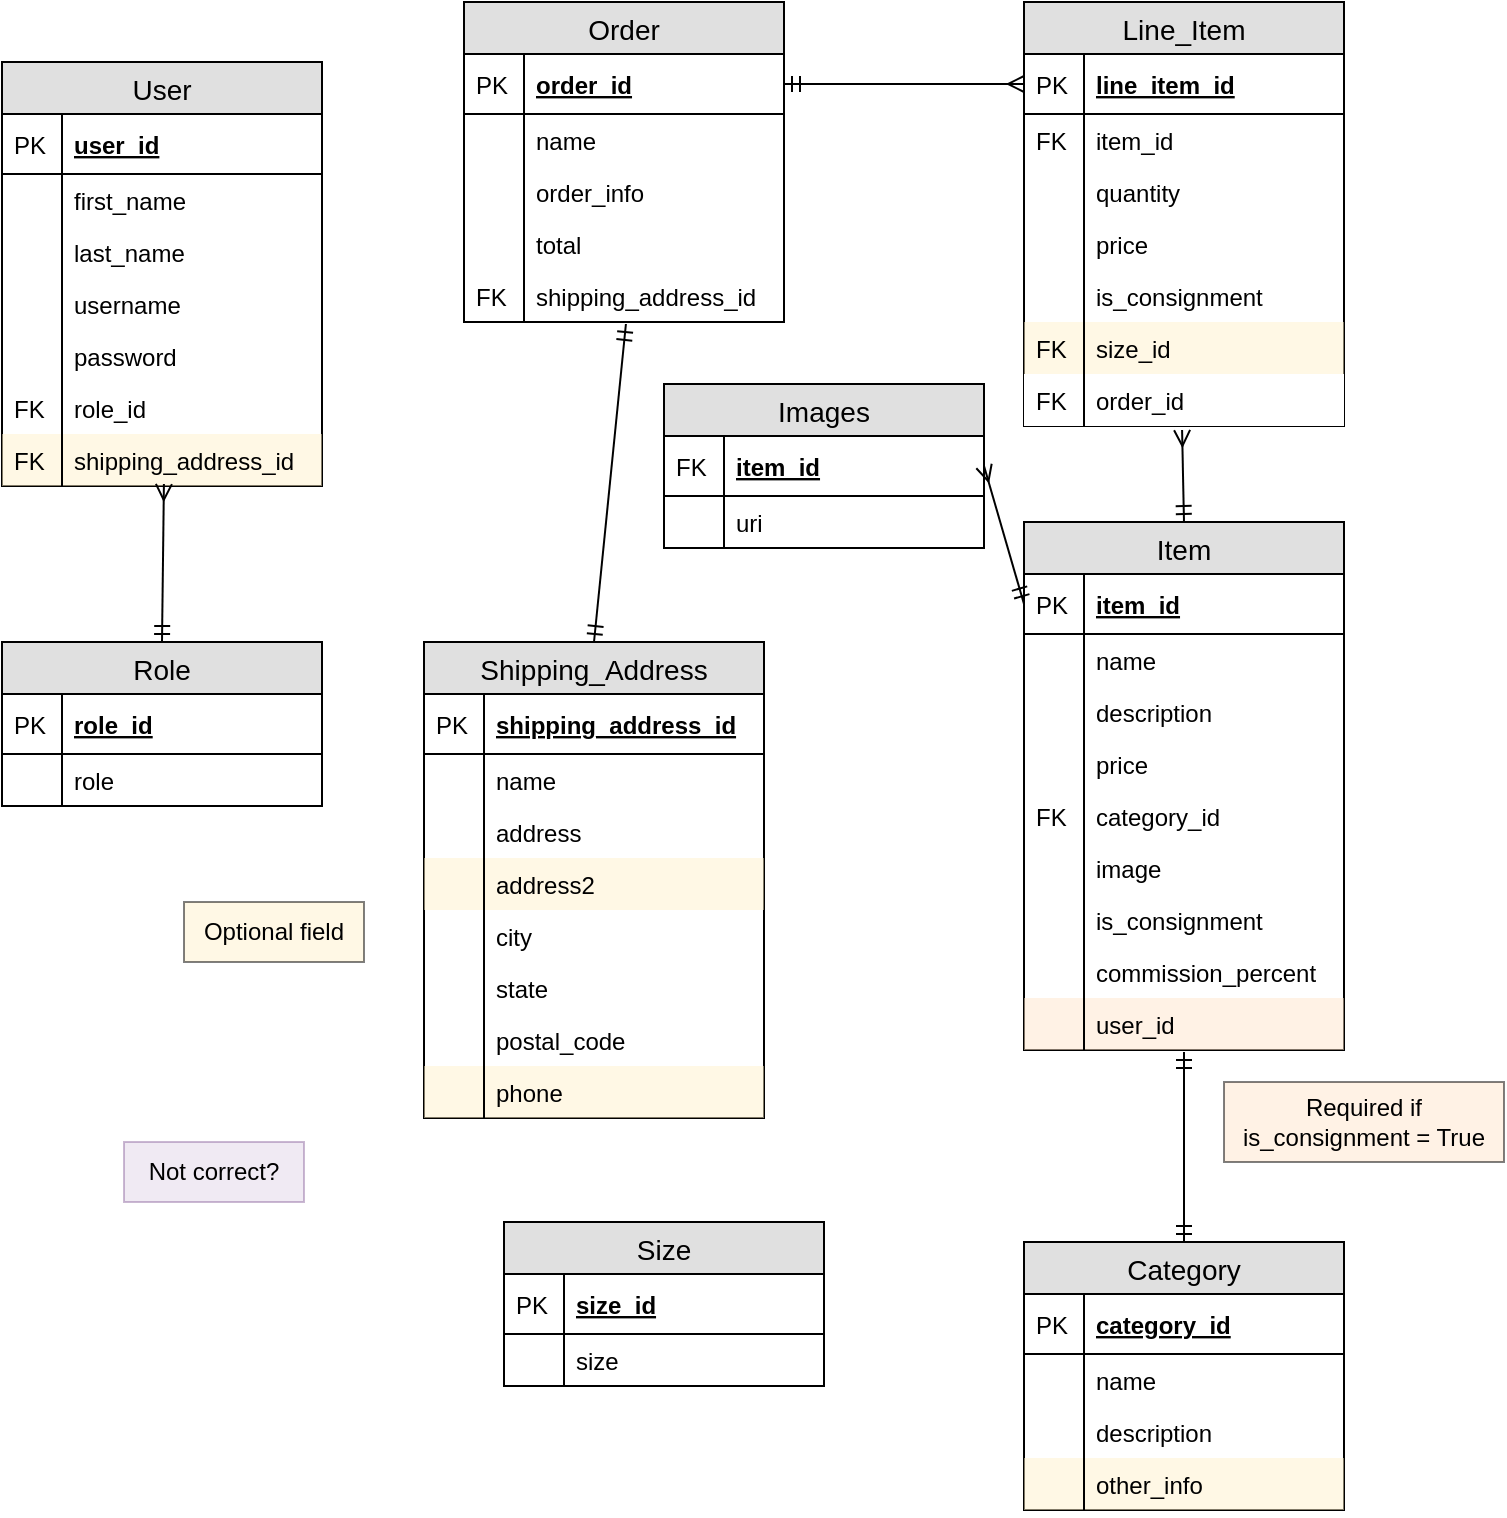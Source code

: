 <mxfile version="12.4.2" type="device" pages="1"><diagram id="8e_pG7R2duz6WLNSuYas" name="Page-1"><mxGraphModel dx="870" dy="686" grid="1" gridSize="10" guides="1" tooltips="1" connect="1" arrows="1" fold="1" page="1" pageScale="1" pageWidth="850" pageHeight="1100" math="0" shadow="0"><root><mxCell id="0"/><mxCell id="1" parent="0"/><object label="User" id="9xgP0pe-pOs53RQZ0Eec-9"><mxCell style="swimlane;fontStyle=0;childLayout=stackLayout;horizontal=1;startSize=26;fillColor=#e0e0e0;horizontalStack=0;resizeParent=1;resizeParentMax=0;resizeLast=0;collapsible=1;marginBottom=0;swimlaneFillColor=#ffffff;align=center;fontSize=14;" parent="1" vertex="1"><mxGeometry x="59" y="70" width="160" height="212" as="geometry"/></mxCell></object><mxCell id="9xgP0pe-pOs53RQZ0Eec-10" value="user_id" style="shape=partialRectangle;top=0;left=0;right=0;bottom=1;align=left;verticalAlign=middle;fillColor=none;spacingLeft=34;spacingRight=4;overflow=hidden;rotatable=0;points=[[0,0.5],[1,0.5]];portConstraint=eastwest;dropTarget=0;fontStyle=5;fontSize=12;" parent="9xgP0pe-pOs53RQZ0Eec-9" vertex="1"><mxGeometry y="26" width="160" height="30" as="geometry"/></mxCell><mxCell id="9xgP0pe-pOs53RQZ0Eec-11" value="PK" style="shape=partialRectangle;top=0;left=0;bottom=0;fillColor=none;align=left;verticalAlign=middle;spacingLeft=4;spacingRight=4;overflow=hidden;rotatable=0;points=[];portConstraint=eastwest;part=1;fontSize=12;" parent="9xgP0pe-pOs53RQZ0Eec-10" vertex="1" connectable="0"><mxGeometry width="30" height="30" as="geometry"/></mxCell><mxCell id="9xgP0pe-pOs53RQZ0Eec-12" value="first_name" style="shape=partialRectangle;top=0;left=0;right=0;bottom=0;align=left;verticalAlign=top;fillColor=none;spacingLeft=34;spacingRight=4;overflow=hidden;rotatable=0;points=[[0,0.5],[1,0.5]];portConstraint=eastwest;dropTarget=0;fontSize=12;" parent="9xgP0pe-pOs53RQZ0Eec-9" vertex="1"><mxGeometry y="56" width="160" height="26" as="geometry"/></mxCell><mxCell id="9xgP0pe-pOs53RQZ0Eec-13" value="" style="shape=partialRectangle;top=0;left=0;bottom=0;fillColor=none;align=left;verticalAlign=top;spacingLeft=4;spacingRight=4;overflow=hidden;rotatable=0;points=[];portConstraint=eastwest;part=1;fontSize=12;" parent="9xgP0pe-pOs53RQZ0Eec-12" vertex="1" connectable="0"><mxGeometry width="30" height="26" as="geometry"/></mxCell><mxCell id="9xgP0pe-pOs53RQZ0Eec-14" value="last_name" style="shape=partialRectangle;top=0;left=0;right=0;bottom=0;align=left;verticalAlign=top;fillColor=none;spacingLeft=34;spacingRight=4;overflow=hidden;rotatable=0;points=[[0,0.5],[1,0.5]];portConstraint=eastwest;dropTarget=0;fontSize=12;" parent="9xgP0pe-pOs53RQZ0Eec-9" vertex="1"><mxGeometry y="82" width="160" height="26" as="geometry"/></mxCell><mxCell id="9xgP0pe-pOs53RQZ0Eec-15" value="" style="shape=partialRectangle;top=0;left=0;bottom=0;fillColor=none;align=left;verticalAlign=top;spacingLeft=4;spacingRight=4;overflow=hidden;rotatable=0;points=[];portConstraint=eastwest;part=1;fontSize=12;" parent="9xgP0pe-pOs53RQZ0Eec-14" vertex="1" connectable="0"><mxGeometry width="30" height="26" as="geometry"/></mxCell><mxCell id="9xgP0pe-pOs53RQZ0Eec-25" value="username" style="shape=partialRectangle;top=0;left=0;right=0;bottom=0;align=left;verticalAlign=top;fillColor=none;spacingLeft=34;spacingRight=4;overflow=hidden;rotatable=0;points=[[0,0.5],[1,0.5]];portConstraint=eastwest;dropTarget=0;fontSize=12;" parent="9xgP0pe-pOs53RQZ0Eec-9" vertex="1"><mxGeometry y="108" width="160" height="26" as="geometry"/></mxCell><mxCell id="9xgP0pe-pOs53RQZ0Eec-26" value="" style="shape=partialRectangle;top=0;left=0;bottom=0;fillColor=none;align=left;verticalAlign=top;spacingLeft=4;spacingRight=4;overflow=hidden;rotatable=0;points=[];portConstraint=eastwest;part=1;fontSize=12;" parent="9xgP0pe-pOs53RQZ0Eec-25" vertex="1" connectable="0"><mxGeometry width="30" height="26" as="geometry"/></mxCell><mxCell id="9xgP0pe-pOs53RQZ0Eec-16" value="password" style="shape=partialRectangle;top=0;left=0;right=0;bottom=0;align=left;verticalAlign=top;fillColor=none;spacingLeft=34;spacingRight=4;overflow=hidden;rotatable=0;points=[[0,0.5],[1,0.5]];portConstraint=eastwest;dropTarget=0;fontSize=12;" parent="9xgP0pe-pOs53RQZ0Eec-9" vertex="1"><mxGeometry y="134" width="160" height="26" as="geometry"/></mxCell><mxCell id="9xgP0pe-pOs53RQZ0Eec-17" value="" style="shape=partialRectangle;top=0;left=0;bottom=0;fillColor=none;align=left;verticalAlign=top;spacingLeft=4;spacingRight=4;overflow=hidden;rotatable=0;points=[];portConstraint=eastwest;part=1;fontSize=12;" parent="9xgP0pe-pOs53RQZ0Eec-16" vertex="1" connectable="0"><mxGeometry width="30" height="26" as="geometry"/></mxCell><mxCell id="9xgP0pe-pOs53RQZ0Eec-27" value="role_id" style="shape=partialRectangle;top=0;left=0;right=0;bottom=0;align=left;verticalAlign=top;fillColor=none;spacingLeft=34;spacingRight=4;overflow=hidden;rotatable=0;points=[[0,0.5],[1,0.5]];portConstraint=eastwest;dropTarget=0;fontSize=12;" parent="9xgP0pe-pOs53RQZ0Eec-9" vertex="1"><mxGeometry y="160" width="160" height="26" as="geometry"/></mxCell><mxCell id="9xgP0pe-pOs53RQZ0Eec-28" value="FK" style="shape=partialRectangle;top=0;left=0;bottom=0;fillColor=none;align=left;verticalAlign=top;spacingLeft=4;spacingRight=4;overflow=hidden;rotatable=0;points=[];portConstraint=eastwest;part=1;fontSize=12;" parent="9xgP0pe-pOs53RQZ0Eec-27" vertex="1" connectable="0"><mxGeometry width="30" height="26" as="geometry"/></mxCell><mxCell id="9xgP0pe-pOs53RQZ0Eec-148" value="shipping_address_id" style="shape=partialRectangle;top=0;left=0;right=0;bottom=0;align=left;verticalAlign=top;fillColor=#fff2cc;spacingLeft=34;spacingRight=4;overflow=hidden;rotatable=0;points=[[0,0.5],[1,0.5]];portConstraint=eastwest;dropTarget=0;fontSize=12;strokeColor=#d6b656;opacity=50;" parent="9xgP0pe-pOs53RQZ0Eec-9" vertex="1"><mxGeometry y="186" width="160" height="26" as="geometry"/></mxCell><mxCell id="9xgP0pe-pOs53RQZ0Eec-149" value="FK" style="shape=partialRectangle;top=0;left=0;bottom=0;fillColor=none;align=left;verticalAlign=top;spacingLeft=4;spacingRight=4;overflow=hidden;rotatable=0;points=[];portConstraint=eastwest;part=1;fontSize=12;" parent="9xgP0pe-pOs53RQZ0Eec-148" vertex="1" connectable="0"><mxGeometry width="30" height="26" as="geometry"/></mxCell><object label="Role" id="9xgP0pe-pOs53RQZ0Eec-29"><mxCell style="swimlane;fontStyle=0;childLayout=stackLayout;horizontal=1;startSize=26;fillColor=#e0e0e0;horizontalStack=0;resizeParent=1;resizeParentMax=0;resizeLast=0;collapsible=1;marginBottom=0;swimlaneFillColor=#ffffff;align=center;fontSize=14;" parent="1" vertex="1"><mxGeometry x="59" y="360" width="160" height="82" as="geometry"/></mxCell></object><mxCell id="9xgP0pe-pOs53RQZ0Eec-30" value="role_id" style="shape=partialRectangle;top=0;left=0;right=0;bottom=1;align=left;verticalAlign=middle;fillColor=none;spacingLeft=34;spacingRight=4;overflow=hidden;rotatable=0;points=[[0,0.5],[1,0.5]];portConstraint=eastwest;dropTarget=0;fontStyle=5;fontSize=12;" parent="9xgP0pe-pOs53RQZ0Eec-29" vertex="1"><mxGeometry y="26" width="160" height="30" as="geometry"/></mxCell><mxCell id="9xgP0pe-pOs53RQZ0Eec-31" value="PK" style="shape=partialRectangle;top=0;left=0;bottom=0;fillColor=none;align=left;verticalAlign=middle;spacingLeft=4;spacingRight=4;overflow=hidden;rotatable=0;points=[];portConstraint=eastwest;part=1;fontSize=12;" parent="9xgP0pe-pOs53RQZ0Eec-30" vertex="1" connectable="0"><mxGeometry width="30" height="30" as="geometry"/></mxCell><mxCell id="9xgP0pe-pOs53RQZ0Eec-32" value="role" style="shape=partialRectangle;top=0;left=0;right=0;bottom=0;align=left;verticalAlign=top;fillColor=none;spacingLeft=34;spacingRight=4;overflow=hidden;rotatable=0;points=[[0,0.5],[1,0.5]];portConstraint=eastwest;dropTarget=0;fontSize=12;" parent="9xgP0pe-pOs53RQZ0Eec-29" vertex="1"><mxGeometry y="56" width="160" height="26" as="geometry"/></mxCell><mxCell id="9xgP0pe-pOs53RQZ0Eec-33" value="" style="shape=partialRectangle;top=0;left=0;bottom=0;fillColor=none;align=left;verticalAlign=top;spacingLeft=4;spacingRight=4;overflow=hidden;rotatable=0;points=[];portConstraint=eastwest;part=1;fontSize=12;" parent="9xgP0pe-pOs53RQZ0Eec-32" vertex="1" connectable="0"><mxGeometry width="30" height="26" as="geometry"/></mxCell><object label="Order" id="9xgP0pe-pOs53RQZ0Eec-74"><mxCell style="swimlane;fontStyle=0;childLayout=stackLayout;horizontal=1;startSize=26;fillColor=#e0e0e0;horizontalStack=0;resizeParent=1;resizeParentMax=0;resizeLast=0;collapsible=1;marginBottom=0;swimlaneFillColor=#ffffff;align=center;fontSize=14;" parent="1" vertex="1"><mxGeometry x="290" y="40" width="160" height="160" as="geometry"/></mxCell></object><mxCell id="9xgP0pe-pOs53RQZ0Eec-75" value="order_id" style="shape=partialRectangle;top=0;left=0;right=0;bottom=1;align=left;verticalAlign=middle;fillColor=none;spacingLeft=34;spacingRight=4;overflow=hidden;rotatable=0;points=[[0,0.5],[1,0.5]];portConstraint=eastwest;dropTarget=0;fontStyle=5;fontSize=12;" parent="9xgP0pe-pOs53RQZ0Eec-74" vertex="1"><mxGeometry y="26" width="160" height="30" as="geometry"/></mxCell><mxCell id="9xgP0pe-pOs53RQZ0Eec-76" value="PK" style="shape=partialRectangle;top=0;left=0;bottom=0;fillColor=none;align=left;verticalAlign=middle;spacingLeft=4;spacingRight=4;overflow=hidden;rotatable=0;points=[];portConstraint=eastwest;part=1;fontSize=12;" parent="9xgP0pe-pOs53RQZ0Eec-75" vertex="1" connectable="0"><mxGeometry width="30" height="30" as="geometry"/></mxCell><mxCell id="9xgP0pe-pOs53RQZ0Eec-77" value="name" style="shape=partialRectangle;top=0;left=0;right=0;bottom=0;align=left;verticalAlign=top;fillColor=none;spacingLeft=34;spacingRight=4;overflow=hidden;rotatable=0;points=[[0,0.5],[1,0.5]];portConstraint=eastwest;dropTarget=0;fontSize=12;" parent="9xgP0pe-pOs53RQZ0Eec-74" vertex="1"><mxGeometry y="56" width="160" height="26" as="geometry"/></mxCell><mxCell id="9xgP0pe-pOs53RQZ0Eec-78" value="" style="shape=partialRectangle;top=0;left=0;bottom=0;fillColor=none;align=left;verticalAlign=top;spacingLeft=4;spacingRight=4;overflow=hidden;rotatable=0;points=[];portConstraint=eastwest;part=1;fontSize=12;" parent="9xgP0pe-pOs53RQZ0Eec-77" vertex="1" connectable="0"><mxGeometry width="30" height="26" as="geometry"/></mxCell><mxCell id="9xgP0pe-pOs53RQZ0Eec-79" value="order_info" style="shape=partialRectangle;top=0;left=0;right=0;bottom=0;align=left;verticalAlign=top;fillColor=none;spacingLeft=34;spacingRight=4;overflow=hidden;rotatable=0;points=[[0,0.5],[1,0.5]];portConstraint=eastwest;dropTarget=0;fontSize=12;" parent="9xgP0pe-pOs53RQZ0Eec-74" vertex="1"><mxGeometry y="82" width="160" height="26" as="geometry"/></mxCell><mxCell id="9xgP0pe-pOs53RQZ0Eec-80" value="" style="shape=partialRectangle;top=0;left=0;bottom=0;fillColor=none;align=left;verticalAlign=top;spacingLeft=4;spacingRight=4;overflow=hidden;rotatable=0;points=[];portConstraint=eastwest;part=1;fontSize=12;" parent="9xgP0pe-pOs53RQZ0Eec-79" vertex="1" connectable="0"><mxGeometry width="30" height="26" as="geometry"/></mxCell><mxCell id="9xgP0pe-pOs53RQZ0Eec-81" value="total" style="shape=partialRectangle;top=0;left=0;right=0;bottom=0;align=left;verticalAlign=top;fillColor=none;spacingLeft=34;spacingRight=4;overflow=hidden;rotatable=0;points=[[0,0.5],[1,0.5]];portConstraint=eastwest;dropTarget=0;fontSize=12;" parent="9xgP0pe-pOs53RQZ0Eec-74" vertex="1"><mxGeometry y="108" width="160" height="26" as="geometry"/></mxCell><mxCell id="9xgP0pe-pOs53RQZ0Eec-82" value="" style="shape=partialRectangle;top=0;left=0;bottom=0;fillColor=none;align=left;verticalAlign=top;spacingLeft=4;spacingRight=4;overflow=hidden;rotatable=0;points=[];portConstraint=eastwest;part=1;fontSize=12;" parent="9xgP0pe-pOs53RQZ0Eec-81" vertex="1" connectable="0"><mxGeometry width="30" height="26" as="geometry"/></mxCell><mxCell id="9xgP0pe-pOs53RQZ0Eec-127" value="shipping_address_id" style="shape=partialRectangle;top=0;left=0;right=0;bottom=0;align=left;verticalAlign=top;fillColor=none;spacingLeft=34;spacingRight=4;overflow=hidden;rotatable=0;points=[[0,0.5],[1,0.5]];portConstraint=eastwest;dropTarget=0;fontSize=12;" parent="9xgP0pe-pOs53RQZ0Eec-74" vertex="1"><mxGeometry y="134" width="160" height="26" as="geometry"/></mxCell><mxCell id="9xgP0pe-pOs53RQZ0Eec-128" value="FK" style="shape=partialRectangle;top=0;left=0;bottom=0;fillColor=none;align=left;verticalAlign=top;spacingLeft=4;spacingRight=4;overflow=hidden;rotatable=0;points=[];portConstraint=eastwest;part=1;fontSize=12;" parent="9xgP0pe-pOs53RQZ0Eec-127" vertex="1" connectable="0"><mxGeometry width="30" height="26" as="geometry"/></mxCell><object label="Line_Item" id="9xgP0pe-pOs53RQZ0Eec-87"><mxCell style="swimlane;fontStyle=0;childLayout=stackLayout;horizontal=1;startSize=26;fillColor=#e0e0e0;horizontalStack=0;resizeParent=1;resizeParentMax=0;resizeLast=0;collapsible=1;marginBottom=0;swimlaneFillColor=#ffffff;align=center;fontSize=14;" parent="1" vertex="1"><mxGeometry x="570" y="40" width="160" height="212" as="geometry"/></mxCell></object><mxCell id="9xgP0pe-pOs53RQZ0Eec-88" value="line_item_id" style="shape=partialRectangle;top=0;left=0;right=0;bottom=1;align=left;verticalAlign=middle;fillColor=none;spacingLeft=34;spacingRight=4;overflow=hidden;rotatable=0;points=[[0,0.5],[1,0.5]];portConstraint=eastwest;dropTarget=0;fontStyle=5;fontSize=12;" parent="9xgP0pe-pOs53RQZ0Eec-87" vertex="1"><mxGeometry y="26" width="160" height="30" as="geometry"/></mxCell><mxCell id="9xgP0pe-pOs53RQZ0Eec-89" value="PK" style="shape=partialRectangle;top=0;left=0;bottom=0;fillColor=none;align=left;verticalAlign=middle;spacingLeft=4;spacingRight=4;overflow=hidden;rotatable=0;points=[];portConstraint=eastwest;part=1;fontSize=12;" parent="9xgP0pe-pOs53RQZ0Eec-88" vertex="1" connectable="0"><mxGeometry width="30" height="30" as="geometry"/></mxCell><mxCell id="9xgP0pe-pOs53RQZ0Eec-90" value="item_id" style="shape=partialRectangle;top=0;left=0;right=0;bottom=0;align=left;verticalAlign=top;fillColor=none;spacingLeft=34;spacingRight=4;overflow=hidden;rotatable=0;points=[[0,0.5],[1,0.5]];portConstraint=eastwest;dropTarget=0;fontSize=12;" parent="9xgP0pe-pOs53RQZ0Eec-87" vertex="1"><mxGeometry y="56" width="160" height="26" as="geometry"/></mxCell><mxCell id="9xgP0pe-pOs53RQZ0Eec-91" value="FK" style="shape=partialRectangle;top=0;left=0;bottom=0;fillColor=none;align=left;verticalAlign=top;spacingLeft=4;spacingRight=4;overflow=hidden;rotatable=0;points=[];portConstraint=eastwest;part=1;fontSize=12;" parent="9xgP0pe-pOs53RQZ0Eec-90" vertex="1" connectable="0"><mxGeometry width="30" height="26" as="geometry"/></mxCell><mxCell id="9xgP0pe-pOs53RQZ0Eec-92" value="quantity" style="shape=partialRectangle;top=0;left=0;right=0;bottom=0;align=left;verticalAlign=top;fillColor=none;spacingLeft=34;spacingRight=4;overflow=hidden;rotatable=0;points=[[0,0.5],[1,0.5]];portConstraint=eastwest;dropTarget=0;fontSize=12;" parent="9xgP0pe-pOs53RQZ0Eec-87" vertex="1"><mxGeometry y="82" width="160" height="26" as="geometry"/></mxCell><mxCell id="9xgP0pe-pOs53RQZ0Eec-93" value="" style="shape=partialRectangle;top=0;left=0;bottom=0;fillColor=none;align=left;verticalAlign=top;spacingLeft=4;spacingRight=4;overflow=hidden;rotatable=0;points=[];portConstraint=eastwest;part=1;fontSize=12;" parent="9xgP0pe-pOs53RQZ0Eec-92" vertex="1" connectable="0"><mxGeometry width="30" height="26" as="geometry"/></mxCell><mxCell id="9xgP0pe-pOs53RQZ0Eec-94" value="price" style="shape=partialRectangle;top=0;left=0;right=0;bottom=0;align=left;verticalAlign=top;fillColor=none;spacingLeft=34;spacingRight=4;overflow=hidden;rotatable=0;points=[[0,0.5],[1,0.5]];portConstraint=eastwest;dropTarget=0;fontSize=12;" parent="9xgP0pe-pOs53RQZ0Eec-87" vertex="1"><mxGeometry y="108" width="160" height="26" as="geometry"/></mxCell><mxCell id="9xgP0pe-pOs53RQZ0Eec-95" value="" style="shape=partialRectangle;top=0;left=0;bottom=0;fillColor=none;align=left;verticalAlign=top;spacingLeft=4;spacingRight=4;overflow=hidden;rotatable=0;points=[];portConstraint=eastwest;part=1;fontSize=12;" parent="9xgP0pe-pOs53RQZ0Eec-94" vertex="1" connectable="0"><mxGeometry width="30" height="26" as="geometry"/></mxCell><mxCell id="9xgP0pe-pOs53RQZ0Eec-96" value="is_consignment" style="shape=partialRectangle;top=0;left=0;right=0;bottom=0;align=left;verticalAlign=top;fillColor=none;spacingLeft=34;spacingRight=4;overflow=hidden;rotatable=0;points=[[0,0.5],[1,0.5]];portConstraint=eastwest;dropTarget=0;fontSize=12;" parent="9xgP0pe-pOs53RQZ0Eec-87" vertex="1"><mxGeometry y="134" width="160" height="26" as="geometry"/></mxCell><mxCell id="9xgP0pe-pOs53RQZ0Eec-97" value="" style="shape=partialRectangle;top=0;left=0;bottom=0;fillColor=none;align=left;verticalAlign=top;spacingLeft=4;spacingRight=4;overflow=hidden;rotatable=0;points=[];portConstraint=eastwest;part=1;fontSize=12;" parent="9xgP0pe-pOs53RQZ0Eec-96" vertex="1" connectable="0"><mxGeometry width="30" height="26" as="geometry"/></mxCell><mxCell id="nmfmbZETDVB966Sth9fM-6" value="size_id" style="shape=partialRectangle;top=0;left=0;right=0;bottom=0;align=left;verticalAlign=top;fillColor=#fff2cc;spacingLeft=34;spacingRight=4;overflow=hidden;rotatable=0;points=[[0,0.5],[1,0.5]];portConstraint=eastwest;dropTarget=0;fontSize=12;strokeColor=#d6b656;opacity=50;" parent="9xgP0pe-pOs53RQZ0Eec-87" vertex="1"><mxGeometry y="160" width="160" height="26" as="geometry"/></mxCell><mxCell id="nmfmbZETDVB966Sth9fM-7" value="FK" style="shape=partialRectangle;top=0;left=0;bottom=0;fillColor=none;align=left;verticalAlign=top;spacingLeft=4;spacingRight=4;overflow=hidden;rotatable=0;points=[];portConstraint=eastwest;part=1;fontSize=12;" parent="nmfmbZETDVB966Sth9fM-6" vertex="1" connectable="0"><mxGeometry width="30" height="26" as="geometry"/></mxCell><mxCell id="9xgP0pe-pOs53RQZ0Eec-100" value="order_id" style="shape=partialRectangle;top=0;left=0;right=0;bottom=0;align=left;verticalAlign=top;spacingLeft=34;spacingRight=4;overflow=hidden;rotatable=0;points=[[0,0.5],[1,0.5]];portConstraint=eastwest;dropTarget=0;fontSize=12;" parent="9xgP0pe-pOs53RQZ0Eec-87" vertex="1"><mxGeometry y="186" width="160" height="26" as="geometry"/></mxCell><mxCell id="9xgP0pe-pOs53RQZ0Eec-101" value="FK" style="shape=partialRectangle;top=0;left=0;bottom=0;fillColor=none;align=left;verticalAlign=top;spacingLeft=4;spacingRight=4;overflow=hidden;rotatable=0;points=[];portConstraint=eastwest;part=1;fontSize=12;" parent="9xgP0pe-pOs53RQZ0Eec-100" vertex="1" connectable="0"><mxGeometry width="30" height="26" as="geometry"/></mxCell><object label="Item" id="9xgP0pe-pOs53RQZ0Eec-102"><mxCell style="swimlane;fontStyle=0;childLayout=stackLayout;horizontal=1;startSize=26;fillColor=#e0e0e0;horizontalStack=0;resizeParent=1;resizeParentMax=0;resizeLast=0;collapsible=1;marginBottom=0;swimlaneFillColor=#ffffff;align=center;fontSize=14;perimeterSpacing=0;strokeColor=#000000;fontColor=#000000;" parent="1" vertex="1"><mxGeometry x="570" y="300" width="160" height="264" as="geometry"/></mxCell></object><mxCell id="9xgP0pe-pOs53RQZ0Eec-103" value="item_id" style="shape=partialRectangle;top=0;left=0;right=0;bottom=1;align=left;verticalAlign=middle;fillColor=none;spacingLeft=34;spacingRight=4;overflow=hidden;rotatable=0;points=[[0,0.5],[1,0.5]];portConstraint=eastwest;dropTarget=0;fontStyle=5;fontSize=12;" parent="9xgP0pe-pOs53RQZ0Eec-102" vertex="1"><mxGeometry y="26" width="160" height="30" as="geometry"/></mxCell><mxCell id="9xgP0pe-pOs53RQZ0Eec-104" value="PK" style="shape=partialRectangle;top=0;left=0;bottom=0;fillColor=none;align=left;verticalAlign=middle;spacingLeft=4;spacingRight=4;overflow=hidden;rotatable=0;points=[];portConstraint=eastwest;part=1;fontSize=12;" parent="9xgP0pe-pOs53RQZ0Eec-103" vertex="1" connectable="0"><mxGeometry width="30" height="30" as="geometry"/></mxCell><mxCell id="9xgP0pe-pOs53RQZ0Eec-105" value="name" style="shape=partialRectangle;top=0;left=0;right=0;bottom=0;align=left;verticalAlign=top;fillColor=none;spacingLeft=34;spacingRight=4;overflow=hidden;rotatable=0;points=[[0,0.5],[1,0.5]];portConstraint=eastwest;dropTarget=0;fontSize=12;" parent="9xgP0pe-pOs53RQZ0Eec-102" vertex="1"><mxGeometry y="56" width="160" height="26" as="geometry"/></mxCell><mxCell id="9xgP0pe-pOs53RQZ0Eec-106" value="" style="shape=partialRectangle;top=0;left=0;bottom=0;fillColor=none;align=left;verticalAlign=top;spacingLeft=4;spacingRight=4;overflow=hidden;rotatable=0;points=[];portConstraint=eastwest;part=1;fontSize=12;" parent="9xgP0pe-pOs53RQZ0Eec-105" vertex="1" connectable="0"><mxGeometry width="30" height="26" as="geometry"/></mxCell><mxCell id="9xgP0pe-pOs53RQZ0Eec-107" value="description" style="shape=partialRectangle;top=0;left=0;right=0;bottom=0;align=left;verticalAlign=top;fillColor=none;spacingLeft=34;spacingRight=4;overflow=hidden;rotatable=0;points=[[0,0.5],[1,0.5]];portConstraint=eastwest;dropTarget=0;fontSize=12;" parent="9xgP0pe-pOs53RQZ0Eec-102" vertex="1"><mxGeometry y="82" width="160" height="26" as="geometry"/></mxCell><mxCell id="9xgP0pe-pOs53RQZ0Eec-108" value="" style="shape=partialRectangle;top=0;left=0;bottom=0;fillColor=none;align=left;verticalAlign=top;spacingLeft=4;spacingRight=4;overflow=hidden;rotatable=0;points=[];portConstraint=eastwest;part=1;fontSize=12;" parent="9xgP0pe-pOs53RQZ0Eec-107" vertex="1" connectable="0"><mxGeometry width="30" height="26" as="geometry"/></mxCell><mxCell id="9xgP0pe-pOs53RQZ0Eec-109" value="price" style="shape=partialRectangle;top=0;left=0;right=0;bottom=0;align=left;verticalAlign=top;fillColor=none;spacingLeft=34;spacingRight=4;overflow=hidden;rotatable=0;points=[[0,0.5],[1,0.5]];portConstraint=eastwest;dropTarget=0;fontSize=12;" parent="9xgP0pe-pOs53RQZ0Eec-102" vertex="1"><mxGeometry y="108" width="160" height="26" as="geometry"/></mxCell><mxCell id="9xgP0pe-pOs53RQZ0Eec-110" value="" style="shape=partialRectangle;top=0;left=0;bottom=0;fillColor=none;align=left;verticalAlign=top;spacingLeft=4;spacingRight=4;overflow=hidden;rotatable=0;points=[];portConstraint=eastwest;part=1;fontSize=12;" parent="9xgP0pe-pOs53RQZ0Eec-109" vertex="1" connectable="0"><mxGeometry width="30" height="26" as="geometry"/></mxCell><mxCell id="9xgP0pe-pOs53RQZ0Eec-111" value="category_id" style="shape=partialRectangle;top=0;left=0;right=0;bottom=0;align=left;verticalAlign=top;fillColor=none;spacingLeft=34;spacingRight=4;overflow=hidden;rotatable=0;points=[[0,0.5],[1,0.5]];portConstraint=eastwest;dropTarget=0;fontSize=12;" parent="9xgP0pe-pOs53RQZ0Eec-102" vertex="1"><mxGeometry y="134" width="160" height="26" as="geometry"/></mxCell><mxCell id="9xgP0pe-pOs53RQZ0Eec-112" value="FK" style="shape=partialRectangle;top=0;left=0;bottom=0;fillColor=none;align=left;verticalAlign=top;spacingLeft=4;spacingRight=4;overflow=hidden;rotatable=0;points=[];portConstraint=eastwest;part=1;fontSize=12;" parent="9xgP0pe-pOs53RQZ0Eec-111" vertex="1" connectable="0"><mxGeometry width="30" height="26" as="geometry"/></mxCell><mxCell id="9xgP0pe-pOs53RQZ0Eec-158" value="image" style="shape=partialRectangle;top=0;left=0;right=0;bottom=0;align=left;verticalAlign=top;fillColor=none;spacingLeft=34;spacingRight=4;overflow=hidden;rotatable=0;points=[[0,0.5],[1,0.5]];portConstraint=eastwest;dropTarget=0;fontSize=12;" parent="9xgP0pe-pOs53RQZ0Eec-102" vertex="1"><mxGeometry y="160" width="160" height="26" as="geometry"/></mxCell><mxCell id="9xgP0pe-pOs53RQZ0Eec-159" value="" style="shape=partialRectangle;top=0;left=0;bottom=0;fillColor=none;align=left;verticalAlign=top;spacingLeft=4;spacingRight=4;overflow=hidden;rotatable=0;points=[];portConstraint=eastwest;part=1;fontSize=12;" parent="9xgP0pe-pOs53RQZ0Eec-158" vertex="1" connectable="0"><mxGeometry width="30" height="26" as="geometry"/></mxCell><mxCell id="9xgP0pe-pOs53RQZ0Eec-113" value="is_consignment" style="shape=partialRectangle;top=0;left=0;right=0;bottom=0;align=left;verticalAlign=top;fillColor=none;spacingLeft=34;spacingRight=4;overflow=hidden;rotatable=0;points=[[0,0.5],[1,0.5]];portConstraint=eastwest;dropTarget=0;fontSize=12;" parent="9xgP0pe-pOs53RQZ0Eec-102" vertex="1"><mxGeometry y="186" width="160" height="26" as="geometry"/></mxCell><mxCell id="9xgP0pe-pOs53RQZ0Eec-114" value="" style="shape=partialRectangle;top=0;left=0;bottom=0;fillColor=none;align=left;verticalAlign=top;spacingLeft=4;spacingRight=4;overflow=hidden;rotatable=0;points=[];portConstraint=eastwest;part=1;fontSize=12;" parent="9xgP0pe-pOs53RQZ0Eec-113" vertex="1" connectable="0"><mxGeometry width="30" height="26" as="geometry"/></mxCell><mxCell id="9xgP0pe-pOs53RQZ0Eec-83" value="commission_percent" style="shape=partialRectangle;top=0;left=0;right=0;bottom=0;align=left;verticalAlign=top;fillColor=none;spacingLeft=34;spacingRight=4;overflow=hidden;rotatable=0;points=[[0,0.5],[1,0.5]];portConstraint=eastwest;dropTarget=0;fontSize=12;" parent="9xgP0pe-pOs53RQZ0Eec-102" vertex="1"><mxGeometry y="212" width="160" height="26" as="geometry"/></mxCell><mxCell id="9xgP0pe-pOs53RQZ0Eec-84" value="" style="shape=partialRectangle;top=0;left=0;bottom=0;fillColor=none;align=left;verticalAlign=top;spacingLeft=4;spacingRight=4;overflow=hidden;rotatable=0;points=[];portConstraint=eastwest;part=1;fontSize=12;" parent="9xgP0pe-pOs53RQZ0Eec-83" vertex="1" connectable="0"><mxGeometry width="30" height="26" as="geometry"/></mxCell><mxCell id="9xgP0pe-pOs53RQZ0Eec-166" value="user_id" style="shape=partialRectangle;top=0;left=0;right=0;bottom=0;align=left;verticalAlign=top;fillColor=#ffe6cc;spacingLeft=34;spacingRight=4;overflow=hidden;rotatable=0;points=[[0,0.5],[1,0.5]];portConstraint=eastwest;dropTarget=0;fontSize=12;strokeColor=#d79b00;perimeterSpacing=1;gradientColor=none;opacity=50;" parent="9xgP0pe-pOs53RQZ0Eec-102" vertex="1"><mxGeometry y="238" width="160" height="26" as="geometry"/></mxCell><mxCell id="9xgP0pe-pOs53RQZ0Eec-167" value="" style="shape=partialRectangle;top=0;left=0;bottom=0;fillColor=none;align=left;verticalAlign=top;spacingLeft=4;spacingRight=4;overflow=hidden;rotatable=0;points=[];portConstraint=eastwest;part=1;fontSize=12;" parent="9xgP0pe-pOs53RQZ0Eec-166" vertex="1" connectable="0"><mxGeometry width="30" height="26" as="geometry"/></mxCell><object label="Category" id="9xgP0pe-pOs53RQZ0Eec-118"><mxCell style="swimlane;fontStyle=0;childLayout=stackLayout;horizontal=1;startSize=26;fillColor=#e0e0e0;horizontalStack=0;resizeParent=1;resizeParentMax=0;resizeLast=0;collapsible=1;marginBottom=0;swimlaneFillColor=#ffffff;align=center;fontSize=14;" parent="1" vertex="1"><mxGeometry x="570" y="660" width="160" height="134" as="geometry"/></mxCell></object><mxCell id="9xgP0pe-pOs53RQZ0Eec-119" value="category_id" style="shape=partialRectangle;top=0;left=0;right=0;bottom=1;align=left;verticalAlign=middle;fillColor=none;spacingLeft=34;spacingRight=4;overflow=hidden;rotatable=0;points=[[0,0.5],[1,0.5]];portConstraint=eastwest;dropTarget=0;fontStyle=5;fontSize=12;" parent="9xgP0pe-pOs53RQZ0Eec-118" vertex="1"><mxGeometry y="26" width="160" height="30" as="geometry"/></mxCell><mxCell id="9xgP0pe-pOs53RQZ0Eec-120" value="PK" style="shape=partialRectangle;top=0;left=0;bottom=0;fillColor=none;align=left;verticalAlign=middle;spacingLeft=4;spacingRight=4;overflow=hidden;rotatable=0;points=[];portConstraint=eastwest;part=1;fontSize=12;" parent="9xgP0pe-pOs53RQZ0Eec-119" vertex="1" connectable="0"><mxGeometry width="30" height="30" as="geometry"/></mxCell><mxCell id="9xgP0pe-pOs53RQZ0Eec-121" value="name" style="shape=partialRectangle;top=0;left=0;right=0;bottom=0;align=left;verticalAlign=top;fillColor=none;spacingLeft=34;spacingRight=4;overflow=hidden;rotatable=0;points=[[0,0.5],[1,0.5]];portConstraint=eastwest;dropTarget=0;fontSize=12;" parent="9xgP0pe-pOs53RQZ0Eec-118" vertex="1"><mxGeometry y="56" width="160" height="26" as="geometry"/></mxCell><mxCell id="9xgP0pe-pOs53RQZ0Eec-122" value="" style="shape=partialRectangle;top=0;left=0;bottom=0;fillColor=none;align=left;verticalAlign=top;spacingLeft=4;spacingRight=4;overflow=hidden;rotatable=0;points=[];portConstraint=eastwest;part=1;fontSize=12;" parent="9xgP0pe-pOs53RQZ0Eec-121" vertex="1" connectable="0"><mxGeometry width="30" height="26" as="geometry"/></mxCell><mxCell id="9xgP0pe-pOs53RQZ0Eec-125" value="description" style="shape=partialRectangle;top=0;left=0;right=0;bottom=0;align=left;verticalAlign=top;fillColor=none;spacingLeft=34;spacingRight=4;overflow=hidden;rotatable=0;points=[[0,0.5],[1,0.5]];portConstraint=eastwest;dropTarget=0;fontSize=12;" parent="9xgP0pe-pOs53RQZ0Eec-118" vertex="1"><mxGeometry y="82" width="160" height="26" as="geometry"/></mxCell><mxCell id="9xgP0pe-pOs53RQZ0Eec-126" value="" style="shape=partialRectangle;top=0;left=0;bottom=0;fillColor=none;align=left;verticalAlign=top;spacingLeft=4;spacingRight=4;overflow=hidden;rotatable=0;points=[];portConstraint=eastwest;part=1;fontSize=12;" parent="9xgP0pe-pOs53RQZ0Eec-125" vertex="1" connectable="0"><mxGeometry width="30" height="26" as="geometry"/></mxCell><mxCell id="9xgP0pe-pOs53RQZ0Eec-123" value="other_info" style="shape=partialRectangle;top=0;left=0;right=0;bottom=0;align=left;verticalAlign=top;fillColor=#fff2cc;spacingLeft=34;spacingRight=4;overflow=hidden;rotatable=0;points=[[0,0.5],[1,0.5]];portConstraint=eastwest;dropTarget=0;fontSize=12;strokeColor=#d6b656;opacity=50;" parent="9xgP0pe-pOs53RQZ0Eec-118" vertex="1"><mxGeometry y="108" width="160" height="26" as="geometry"/></mxCell><mxCell id="9xgP0pe-pOs53RQZ0Eec-124" value="" style="shape=partialRectangle;top=0;left=0;bottom=0;fillColor=none;align=left;verticalAlign=top;spacingLeft=4;spacingRight=4;overflow=hidden;rotatable=0;points=[];portConstraint=eastwest;part=1;fontSize=12;" parent="9xgP0pe-pOs53RQZ0Eec-123" vertex="1" connectable="0"><mxGeometry width="30" height="26" as="geometry"/></mxCell><object label="Shipping_Address" id="9xgP0pe-pOs53RQZ0Eec-132"><mxCell style="swimlane;fontStyle=0;childLayout=stackLayout;horizontal=1;startSize=26;fillColor=#e0e0e0;horizontalStack=0;resizeParent=1;resizeParentMax=0;resizeLast=0;collapsible=1;marginBottom=0;swimlaneFillColor=#ffffff;align=center;fontSize=14;" parent="1" vertex="1"><mxGeometry x="270" y="360" width="170" height="238" as="geometry"/></mxCell></object><mxCell id="9xgP0pe-pOs53RQZ0Eec-133" value="shipping_address_id" style="shape=partialRectangle;top=0;left=0;right=0;bottom=1;align=left;verticalAlign=middle;fillColor=none;spacingLeft=34;spacingRight=4;overflow=hidden;rotatable=0;points=[[0,0.5],[1,0.5]];portConstraint=eastwest;dropTarget=0;fontStyle=5;fontSize=12;" parent="9xgP0pe-pOs53RQZ0Eec-132" vertex="1"><mxGeometry y="26" width="170" height="30" as="geometry"/></mxCell><mxCell id="9xgP0pe-pOs53RQZ0Eec-134" value="PK" style="shape=partialRectangle;top=0;left=0;bottom=0;fillColor=none;align=left;verticalAlign=middle;spacingLeft=4;spacingRight=4;overflow=hidden;rotatable=0;points=[];portConstraint=eastwest;part=1;fontSize=12;" parent="9xgP0pe-pOs53RQZ0Eec-133" vertex="1" connectable="0"><mxGeometry width="30" height="30" as="geometry"/></mxCell><mxCell id="9xgP0pe-pOs53RQZ0Eec-135" value="name" style="shape=partialRectangle;top=0;left=0;right=0;bottom=0;align=left;verticalAlign=top;fillColor=none;spacingLeft=34;spacingRight=4;overflow=hidden;rotatable=0;points=[[0,0.5],[1,0.5]];portConstraint=eastwest;dropTarget=0;fontSize=12;" parent="9xgP0pe-pOs53RQZ0Eec-132" vertex="1"><mxGeometry y="56" width="170" height="26" as="geometry"/></mxCell><mxCell id="9xgP0pe-pOs53RQZ0Eec-136" value="" style="shape=partialRectangle;top=0;left=0;bottom=0;fillColor=none;align=left;verticalAlign=top;spacingLeft=4;spacingRight=4;overflow=hidden;rotatable=0;points=[];portConstraint=eastwest;part=1;fontSize=12;" parent="9xgP0pe-pOs53RQZ0Eec-135" vertex="1" connectable="0"><mxGeometry width="30" height="26" as="geometry"/></mxCell><mxCell id="9xgP0pe-pOs53RQZ0Eec-137" value="address" style="shape=partialRectangle;top=0;left=0;right=0;bottom=0;align=left;verticalAlign=top;fillColor=none;spacingLeft=34;spacingRight=4;overflow=hidden;rotatable=0;points=[[0,0.5],[1,0.5]];portConstraint=eastwest;dropTarget=0;fontSize=12;" parent="9xgP0pe-pOs53RQZ0Eec-132" vertex="1"><mxGeometry y="82" width="170" height="26" as="geometry"/></mxCell><mxCell id="9xgP0pe-pOs53RQZ0Eec-138" value="" style="shape=partialRectangle;top=0;left=0;bottom=0;fillColor=none;align=left;verticalAlign=top;spacingLeft=4;spacingRight=4;overflow=hidden;rotatable=0;points=[];portConstraint=eastwest;part=1;fontSize=12;" parent="9xgP0pe-pOs53RQZ0Eec-137" vertex="1" connectable="0"><mxGeometry width="30" height="26" as="geometry"/></mxCell><mxCell id="9xgP0pe-pOs53RQZ0Eec-139" value="address2" style="shape=partialRectangle;top=0;left=0;right=0;bottom=0;align=left;verticalAlign=top;fillColor=#fff2cc;spacingLeft=34;spacingRight=4;overflow=hidden;rotatable=0;points=[[0,0.5],[1,0.5]];portConstraint=eastwest;dropTarget=0;fontSize=12;strokeColor=#d6b656;perimeterSpacing=0;shadow=0;perimeter=rectanglePerimeter;backgroundOutline=0;opacity=50;" parent="9xgP0pe-pOs53RQZ0Eec-132" vertex="1"><mxGeometry y="108" width="170" height="26" as="geometry"/></mxCell><mxCell id="9xgP0pe-pOs53RQZ0Eec-140" value="" style="shape=partialRectangle;top=0;left=0;bottom=0;fillColor=none;align=left;verticalAlign=top;spacingLeft=4;spacingRight=4;overflow=hidden;rotatable=0;points=[];portConstraint=eastwest;part=1;fontSize=12;" parent="9xgP0pe-pOs53RQZ0Eec-139" vertex="1" connectable="0"><mxGeometry width="30" height="26" as="geometry"/></mxCell><mxCell id="9xgP0pe-pOs53RQZ0Eec-141" value="city" style="shape=partialRectangle;top=0;left=0;right=0;bottom=0;align=left;verticalAlign=top;fillColor=none;spacingLeft=34;spacingRight=4;overflow=hidden;rotatable=0;points=[[0,0.5],[1,0.5]];portConstraint=eastwest;dropTarget=0;fontSize=12;" parent="9xgP0pe-pOs53RQZ0Eec-132" vertex="1"><mxGeometry y="134" width="170" height="26" as="geometry"/></mxCell><mxCell id="9xgP0pe-pOs53RQZ0Eec-142" value="" style="shape=partialRectangle;top=0;left=0;bottom=0;fillColor=none;align=left;verticalAlign=top;spacingLeft=4;spacingRight=4;overflow=hidden;rotatable=0;points=[];portConstraint=eastwest;part=1;fontSize=12;" parent="9xgP0pe-pOs53RQZ0Eec-141" vertex="1" connectable="0"><mxGeometry width="30" height="26" as="geometry"/></mxCell><mxCell id="9xgP0pe-pOs53RQZ0Eec-143" value="state" style="shape=partialRectangle;top=0;left=0;right=0;bottom=0;align=left;verticalAlign=top;fillColor=none;spacingLeft=34;spacingRight=4;overflow=hidden;rotatable=0;points=[[0,0.5],[1,0.5]];portConstraint=eastwest;dropTarget=0;fontSize=12;" parent="9xgP0pe-pOs53RQZ0Eec-132" vertex="1"><mxGeometry y="160" width="170" height="26" as="geometry"/></mxCell><mxCell id="9xgP0pe-pOs53RQZ0Eec-144" value="" style="shape=partialRectangle;top=0;left=0;bottom=0;fillColor=none;align=left;verticalAlign=top;spacingLeft=4;spacingRight=4;overflow=hidden;rotatable=0;points=[];portConstraint=eastwest;part=1;fontSize=12;" parent="9xgP0pe-pOs53RQZ0Eec-143" vertex="1" connectable="0"><mxGeometry width="30" height="26" as="geometry"/></mxCell><mxCell id="9xgP0pe-pOs53RQZ0Eec-145" value="postal_code" style="shape=partialRectangle;top=0;left=0;right=0;bottom=0;align=left;verticalAlign=top;fillColor=none;spacingLeft=34;spacingRight=4;overflow=hidden;rotatable=0;points=[[0,0.5],[1,0.5]];portConstraint=eastwest;dropTarget=0;fontSize=12;" parent="9xgP0pe-pOs53RQZ0Eec-132" vertex="1"><mxGeometry y="186" width="170" height="26" as="geometry"/></mxCell><mxCell id="9xgP0pe-pOs53RQZ0Eec-146" value="" style="shape=partialRectangle;top=0;left=0;bottom=0;fillColor=none;align=left;verticalAlign=top;spacingLeft=4;spacingRight=4;overflow=hidden;rotatable=0;points=[];portConstraint=eastwest;part=1;fontSize=12;" parent="9xgP0pe-pOs53RQZ0Eec-145" vertex="1" connectable="0"><mxGeometry width="30" height="26" as="geometry"/></mxCell><mxCell id="9xgP0pe-pOs53RQZ0Eec-152" value="phone" style="shape=partialRectangle;top=0;left=0;right=0;bottom=0;align=left;verticalAlign=top;fillColor=#fff2cc;spacingLeft=34;spacingRight=4;overflow=hidden;rotatable=0;points=[[0,0.5],[1,0.5]];portConstraint=eastwest;dropTarget=0;fontSize=12;strokeColor=#d6b656;opacity=50;" parent="9xgP0pe-pOs53RQZ0Eec-132" vertex="1"><mxGeometry y="212" width="170" height="26" as="geometry"/></mxCell><mxCell id="9xgP0pe-pOs53RQZ0Eec-153" value="" style="shape=partialRectangle;top=0;left=0;bottom=0;fillColor=none;align=left;verticalAlign=top;spacingLeft=4;spacingRight=4;overflow=hidden;rotatable=0;points=[];portConstraint=eastwest;part=1;fontSize=12;" parent="9xgP0pe-pOs53RQZ0Eec-152" vertex="1" connectable="0"><mxGeometry width="30" height="26" as="geometry"/></mxCell><mxCell id="9xgP0pe-pOs53RQZ0Eec-172" value="" style="endArrow=ERmany;html=1;rounded=0;fontSize=15;exitX=0.5;exitY=0;exitDx=0;exitDy=0;entryX=0.506;entryY=0.962;entryDx=0;entryDy=0;entryPerimeter=0;startArrow=ERmandOne;startFill=0;endFill=0;" parent="1" source="9xgP0pe-pOs53RQZ0Eec-29" target="9xgP0pe-pOs53RQZ0Eec-148" edge="1"><mxGeometry relative="1" as="geometry"><mxPoint x="-40" y="470" as="sourcePoint"/><mxPoint x="120" y="470" as="targetPoint"/></mxGeometry></mxCell><mxCell id="9xgP0pe-pOs53RQZ0Eec-176" value="" style="endArrow=ERmany;html=1;rounded=0;fontSize=15;exitX=0.5;exitY=0;exitDx=0;exitDy=0;entryX=0.494;entryY=1.077;entryDx=0;entryDy=0;entryPerimeter=0;endFill=0;startArrow=ERmandOne;startFill=0;" parent="1" source="9xgP0pe-pOs53RQZ0Eec-102" target="9xgP0pe-pOs53RQZ0Eec-100" edge="1"><mxGeometry relative="1" as="geometry"><mxPoint x="540" y="270" as="sourcePoint"/><mxPoint x="700" y="270" as="targetPoint"/></mxGeometry></mxCell><mxCell id="9xgP0pe-pOs53RQZ0Eec-177" value="" style="endArrow=ERmany;html=1;rounded=0;fontSize=15;entryX=0;entryY=0.5;entryDx=0;entryDy=0;startArrow=ERmandOne;startFill=0;endFill=0;" parent="1" source="9xgP0pe-pOs53RQZ0Eec-75" target="9xgP0pe-pOs53RQZ0Eec-88" edge="1"><mxGeometry relative="1" as="geometry"><mxPoint x="430" y="20" as="sourcePoint"/><mxPoint x="590" y="20" as="targetPoint"/></mxGeometry></mxCell><mxCell id="9xgP0pe-pOs53RQZ0Eec-178" value="" style="endArrow=ERmandOne;html=1;rounded=0;fontSize=15;exitX=0.5;exitY=0;exitDx=0;exitDy=0;startArrow=ERmandOne;startFill=0;endFill=0;entryX=0.506;entryY=1.038;entryDx=0;entryDy=0;entryPerimeter=0;" parent="1" source="9xgP0pe-pOs53RQZ0Eec-132" edge="1" target="9xgP0pe-pOs53RQZ0Eec-127"><mxGeometry relative="1" as="geometry"><mxPoint x="400" y="320" as="sourcePoint"/><mxPoint x="403" y="251" as="targetPoint"/></mxGeometry></mxCell><mxCell id="9xgP0pe-pOs53RQZ0Eec-180" value="" style="endArrow=ERmandOne;html=1;rounded=0;fontSize=15;exitX=0.5;exitY=0;exitDx=0;exitDy=0;startArrow=ERmandOne;startFill=0;endFill=0;" parent="1" source="9xgP0pe-pOs53RQZ0Eec-118" target="9xgP0pe-pOs53RQZ0Eec-166" edge="1"><mxGeometry relative="1" as="geometry"><mxPoint x="420" y="600" as="sourcePoint"/><mxPoint x="640" y="560" as="targetPoint"/></mxGeometry></mxCell><mxCell id="9xgP0pe-pOs53RQZ0Eec-181" value="Required if &lt;br&gt;is_consignment = True" style="whiteSpace=wrap;html=1;align=center;shadow=0;comic=0;strokeWidth=1;fontSize=12;fillColor=#ffe6cc;strokeColor=#000000;gradientColor=none;opacity=50;" parent="1" vertex="1"><mxGeometry x="670" y="580" width="140" height="40" as="geometry"/></mxCell><mxCell id="9xgP0pe-pOs53RQZ0Eec-182" value="Optional field" style="whiteSpace=wrap;html=1;align=center;shadow=0;comic=0;strokeWidth=1;fontSize=12;fillColor=#fff2cc;strokeColor=#000000;opacity=50;" parent="1" vertex="1"><mxGeometry x="150" y="490" width="90" height="30" as="geometry"/></mxCell><object label="Size" id="nmfmbZETDVB966Sth9fM-1"><mxCell style="swimlane;fontStyle=0;childLayout=stackLayout;horizontal=1;startSize=26;fillColor=#e0e0e0;horizontalStack=0;resizeParent=1;resizeParentMax=0;resizeLast=0;collapsible=1;marginBottom=0;swimlaneFillColor=#ffffff;align=center;fontSize=14;" parent="1" vertex="1"><mxGeometry x="310" y="650" width="160" height="82" as="geometry"/></mxCell></object><mxCell id="nmfmbZETDVB966Sth9fM-2" value="size_id" style="shape=partialRectangle;top=0;left=0;right=0;bottom=1;align=left;verticalAlign=middle;fillColor=none;spacingLeft=34;spacingRight=4;overflow=hidden;rotatable=0;points=[[0,0.5],[1,0.5]];portConstraint=eastwest;dropTarget=0;fontStyle=5;fontSize=12;" parent="nmfmbZETDVB966Sth9fM-1" vertex="1"><mxGeometry y="26" width="160" height="30" as="geometry"/></mxCell><mxCell id="nmfmbZETDVB966Sth9fM-3" value="PK" style="shape=partialRectangle;top=0;left=0;bottom=0;fillColor=none;align=left;verticalAlign=middle;spacingLeft=4;spacingRight=4;overflow=hidden;rotatable=0;points=[];portConstraint=eastwest;part=1;fontSize=12;" parent="nmfmbZETDVB966Sth9fM-2" vertex="1" connectable="0"><mxGeometry width="30" height="30" as="geometry"/></mxCell><mxCell id="nmfmbZETDVB966Sth9fM-4" value="size" style="shape=partialRectangle;top=0;left=0;right=0;bottom=0;align=left;verticalAlign=top;fillColor=none;spacingLeft=34;spacingRight=4;overflow=hidden;rotatable=0;points=[[0,0.5],[1,0.5]];portConstraint=eastwest;dropTarget=0;fontSize=12;" parent="nmfmbZETDVB966Sth9fM-1" vertex="1"><mxGeometry y="56" width="160" height="26" as="geometry"/></mxCell><mxCell id="nmfmbZETDVB966Sth9fM-5" value="" style="shape=partialRectangle;top=0;left=0;bottom=0;fillColor=none;align=left;verticalAlign=top;spacingLeft=4;spacingRight=4;overflow=hidden;rotatable=0;points=[];portConstraint=eastwest;part=1;fontSize=12;" parent="nmfmbZETDVB966Sth9fM-4" vertex="1" connectable="0"><mxGeometry width="30" height="26" as="geometry"/></mxCell><mxCell id="os39RJOJUp-eE7VIlT9K-1" value="Not correct?" style="whiteSpace=wrap;html=1;align=center;shadow=0;comic=0;strokeWidth=1;fontSize=12;fillColor=#e1d5e7;strokeColor=#9673a6;opacity=50;" vertex="1" parent="1"><mxGeometry x="120" y="610" width="90" height="30" as="geometry"/></mxCell><object label="Images" id="os39RJOJUp-eE7VIlT9K-5"><mxCell style="swimlane;fontStyle=0;childLayout=stackLayout;horizontal=1;startSize=26;fillColor=#e0e0e0;horizontalStack=0;resizeParent=1;resizeParentMax=0;resizeLast=0;collapsible=1;marginBottom=0;swimlaneFillColor=#ffffff;align=center;fontSize=14;" vertex="1" parent="1"><mxGeometry x="390" y="231" width="160" height="82" as="geometry"/></mxCell></object><mxCell id="os39RJOJUp-eE7VIlT9K-6" value="item_id" style="shape=partialRectangle;top=0;left=0;right=0;bottom=1;align=left;verticalAlign=middle;fillColor=none;spacingLeft=34;spacingRight=4;overflow=hidden;rotatable=0;points=[[0,0.5],[1,0.5]];portConstraint=eastwest;dropTarget=0;fontStyle=5;fontSize=12;" vertex="1" parent="os39RJOJUp-eE7VIlT9K-5"><mxGeometry y="26" width="160" height="30" as="geometry"/></mxCell><mxCell id="os39RJOJUp-eE7VIlT9K-7" value="FK" style="shape=partialRectangle;top=0;left=0;bottom=0;fillColor=none;align=left;verticalAlign=middle;spacingLeft=4;spacingRight=4;overflow=hidden;rotatable=0;points=[];portConstraint=eastwest;part=1;fontSize=12;" vertex="1" connectable="0" parent="os39RJOJUp-eE7VIlT9K-6"><mxGeometry width="30" height="30" as="geometry"/></mxCell><mxCell id="os39RJOJUp-eE7VIlT9K-8" value="uri" style="shape=partialRectangle;top=0;left=0;right=0;bottom=0;align=left;verticalAlign=top;fillColor=none;spacingLeft=34;spacingRight=4;overflow=hidden;rotatable=0;points=[[0,0.5],[1,0.5]];portConstraint=eastwest;dropTarget=0;fontSize=12;" vertex="1" parent="os39RJOJUp-eE7VIlT9K-5"><mxGeometry y="56" width="160" height="26" as="geometry"/></mxCell><mxCell id="os39RJOJUp-eE7VIlT9K-9" value="" style="shape=partialRectangle;top=0;left=0;bottom=0;fillColor=none;align=left;verticalAlign=top;spacingLeft=4;spacingRight=4;overflow=hidden;rotatable=0;points=[];portConstraint=eastwest;part=1;fontSize=12;" vertex="1" connectable="0" parent="os39RJOJUp-eE7VIlT9K-8"><mxGeometry width="30" height="26" as="geometry"/></mxCell><mxCell id="os39RJOJUp-eE7VIlT9K-10" value="" style="endArrow=ERmany;html=1;rounded=0;fontSize=15;exitX=0;exitY=0.5;exitDx=0;exitDy=0;startArrow=ERmandOne;startFill=0;endFill=0;entryX=1;entryY=0.5;entryDx=0;entryDy=0;" edge="1" parent="1" source="9xgP0pe-pOs53RQZ0Eec-103" target="os39RJOJUp-eE7VIlT9K-6"><mxGeometry relative="1" as="geometry"><mxPoint x="490" y="422.49" as="sourcePoint"/><mxPoint x="490.96" y="343.502" as="targetPoint"/></mxGeometry></mxCell></root></mxGraphModel></diagram></mxfile>